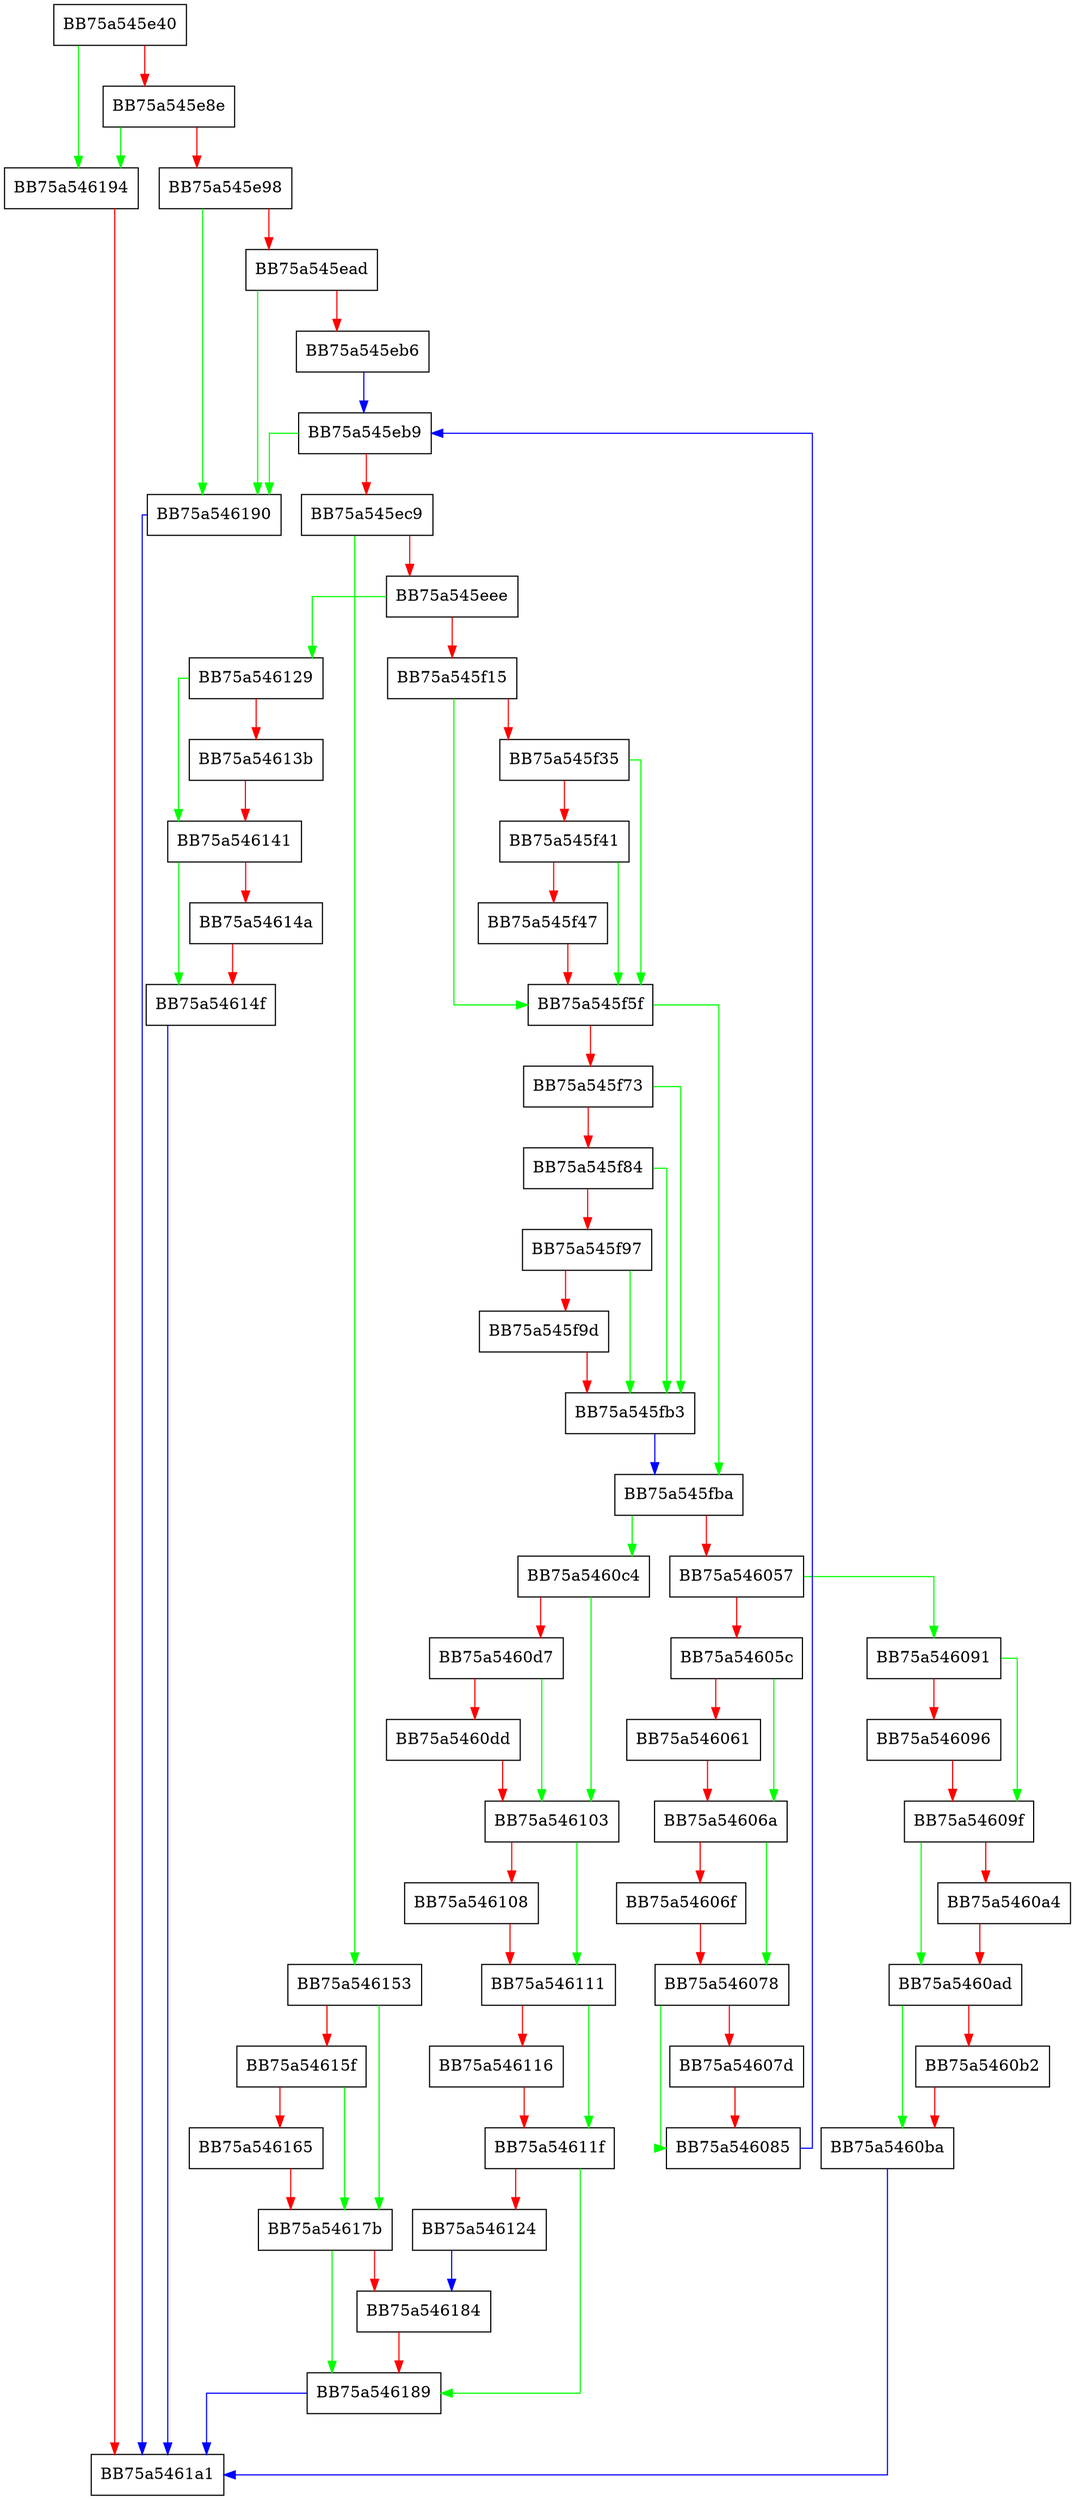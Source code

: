 digraph ScanGenericStreamLofiResource {
  node [shape="box"];
  graph [splines=ortho];
  BB75a545e40 -> BB75a546194 [color="green"];
  BB75a545e40 -> BB75a545e8e [color="red"];
  BB75a545e8e -> BB75a546194 [color="green"];
  BB75a545e8e -> BB75a545e98 [color="red"];
  BB75a545e98 -> BB75a546190 [color="green"];
  BB75a545e98 -> BB75a545ead [color="red"];
  BB75a545ead -> BB75a546190 [color="green"];
  BB75a545ead -> BB75a545eb6 [color="red"];
  BB75a545eb6 -> BB75a545eb9 [color="blue"];
  BB75a545eb9 -> BB75a546190 [color="green"];
  BB75a545eb9 -> BB75a545ec9 [color="red"];
  BB75a545ec9 -> BB75a546153 [color="green"];
  BB75a545ec9 -> BB75a545eee [color="red"];
  BB75a545eee -> BB75a546129 [color="green"];
  BB75a545eee -> BB75a545f15 [color="red"];
  BB75a545f15 -> BB75a545f5f [color="green"];
  BB75a545f15 -> BB75a545f35 [color="red"];
  BB75a545f35 -> BB75a545f5f [color="green"];
  BB75a545f35 -> BB75a545f41 [color="red"];
  BB75a545f41 -> BB75a545f5f [color="green"];
  BB75a545f41 -> BB75a545f47 [color="red"];
  BB75a545f47 -> BB75a545f5f [color="red"];
  BB75a545f5f -> BB75a545fba [color="green"];
  BB75a545f5f -> BB75a545f73 [color="red"];
  BB75a545f73 -> BB75a545fb3 [color="green"];
  BB75a545f73 -> BB75a545f84 [color="red"];
  BB75a545f84 -> BB75a545fb3 [color="green"];
  BB75a545f84 -> BB75a545f97 [color="red"];
  BB75a545f97 -> BB75a545fb3 [color="green"];
  BB75a545f97 -> BB75a545f9d [color="red"];
  BB75a545f9d -> BB75a545fb3 [color="red"];
  BB75a545fb3 -> BB75a545fba [color="blue"];
  BB75a545fba -> BB75a5460c4 [color="green"];
  BB75a545fba -> BB75a546057 [color="red"];
  BB75a546057 -> BB75a546091 [color="green"];
  BB75a546057 -> BB75a54605c [color="red"];
  BB75a54605c -> BB75a54606a [color="green"];
  BB75a54605c -> BB75a546061 [color="red"];
  BB75a546061 -> BB75a54606a [color="red"];
  BB75a54606a -> BB75a546078 [color="green"];
  BB75a54606a -> BB75a54606f [color="red"];
  BB75a54606f -> BB75a546078 [color="red"];
  BB75a546078 -> BB75a546085 [color="green"];
  BB75a546078 -> BB75a54607d [color="red"];
  BB75a54607d -> BB75a546085 [color="red"];
  BB75a546085 -> BB75a545eb9 [color="blue"];
  BB75a546091 -> BB75a54609f [color="green"];
  BB75a546091 -> BB75a546096 [color="red"];
  BB75a546096 -> BB75a54609f [color="red"];
  BB75a54609f -> BB75a5460ad [color="green"];
  BB75a54609f -> BB75a5460a4 [color="red"];
  BB75a5460a4 -> BB75a5460ad [color="red"];
  BB75a5460ad -> BB75a5460ba [color="green"];
  BB75a5460ad -> BB75a5460b2 [color="red"];
  BB75a5460b2 -> BB75a5460ba [color="red"];
  BB75a5460ba -> BB75a5461a1 [color="blue"];
  BB75a5460c4 -> BB75a546103 [color="green"];
  BB75a5460c4 -> BB75a5460d7 [color="red"];
  BB75a5460d7 -> BB75a546103 [color="green"];
  BB75a5460d7 -> BB75a5460dd [color="red"];
  BB75a5460dd -> BB75a546103 [color="red"];
  BB75a546103 -> BB75a546111 [color="green"];
  BB75a546103 -> BB75a546108 [color="red"];
  BB75a546108 -> BB75a546111 [color="red"];
  BB75a546111 -> BB75a54611f [color="green"];
  BB75a546111 -> BB75a546116 [color="red"];
  BB75a546116 -> BB75a54611f [color="red"];
  BB75a54611f -> BB75a546189 [color="green"];
  BB75a54611f -> BB75a546124 [color="red"];
  BB75a546124 -> BB75a546184 [color="blue"];
  BB75a546129 -> BB75a546141 [color="green"];
  BB75a546129 -> BB75a54613b [color="red"];
  BB75a54613b -> BB75a546141 [color="red"];
  BB75a546141 -> BB75a54614f [color="green"];
  BB75a546141 -> BB75a54614a [color="red"];
  BB75a54614a -> BB75a54614f [color="red"];
  BB75a54614f -> BB75a5461a1 [color="blue"];
  BB75a546153 -> BB75a54617b [color="green"];
  BB75a546153 -> BB75a54615f [color="red"];
  BB75a54615f -> BB75a54617b [color="green"];
  BB75a54615f -> BB75a546165 [color="red"];
  BB75a546165 -> BB75a54617b [color="red"];
  BB75a54617b -> BB75a546189 [color="green"];
  BB75a54617b -> BB75a546184 [color="red"];
  BB75a546184 -> BB75a546189 [color="red"];
  BB75a546189 -> BB75a5461a1 [color="blue"];
  BB75a546190 -> BB75a5461a1 [color="blue"];
  BB75a546194 -> BB75a5461a1 [color="red"];
}